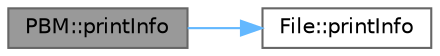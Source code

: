 digraph "PBM::printInfo"
{
 // INTERACTIVE_SVG=YES
 // LATEX_PDF_SIZE
  bgcolor="transparent";
  edge [fontname=Helvetica,fontsize=10,labelfontname=Helvetica,labelfontsize=10];
  node [fontname=Helvetica,fontsize=10,shape=box,height=0.2,width=0.4];
  rankdir="LR";
  Node1 [id="Node000001",label="PBM::printInfo",height=0.2,width=0.4,color="gray40", fillcolor="grey60", style="filled", fontcolor="black",tooltip="Prints file-specific information on the console."];
  Node1 -> Node2 [id="edge1_Node000001_Node000002",color="steelblue1",style="solid",tooltip=" "];
  Node2 [id="Node000002",label="File::printInfo",height=0.2,width=0.4,color="grey40", fillcolor="white", style="filled",URL="$class_file.html#a981d8d53121fd8a1a2bc25d28348b713",tooltip="Prints file-specific information on the console."];
}
